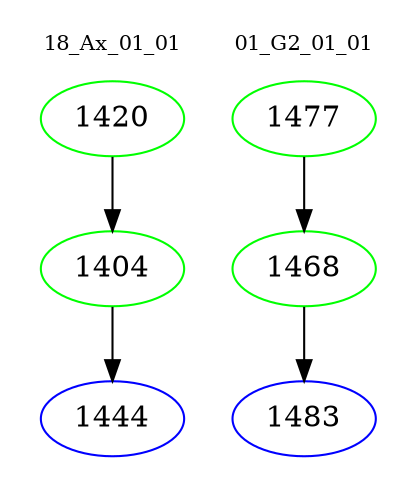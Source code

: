 digraph{
subgraph cluster_0 {
color = white
label = "18_Ax_01_01";
fontsize=10;
T0_1420 [label="1420", color="green"]
T0_1420 -> T0_1404 [color="black"]
T0_1404 [label="1404", color="green"]
T0_1404 -> T0_1444 [color="black"]
T0_1444 [label="1444", color="blue"]
}
subgraph cluster_1 {
color = white
label = "01_G2_01_01";
fontsize=10;
T1_1477 [label="1477", color="green"]
T1_1477 -> T1_1468 [color="black"]
T1_1468 [label="1468", color="green"]
T1_1468 -> T1_1483 [color="black"]
T1_1483 [label="1483", color="blue"]
}
}
